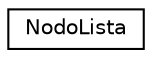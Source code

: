 digraph "Graphical Class Hierarchy"
{
 // LATEX_PDF_SIZE
  edge [fontname="Helvetica",fontsize="10",labelfontname="Helvetica",labelfontsize="10"];
  node [fontname="Helvetica",fontsize="10",shape=record];
  rankdir="LR";
  Node0 [label="NodoLista",height=0.2,width=0.4,color="black", fillcolor="white", style="filled",URL="$class_nodo_lista.html",tooltip=" "];
}
